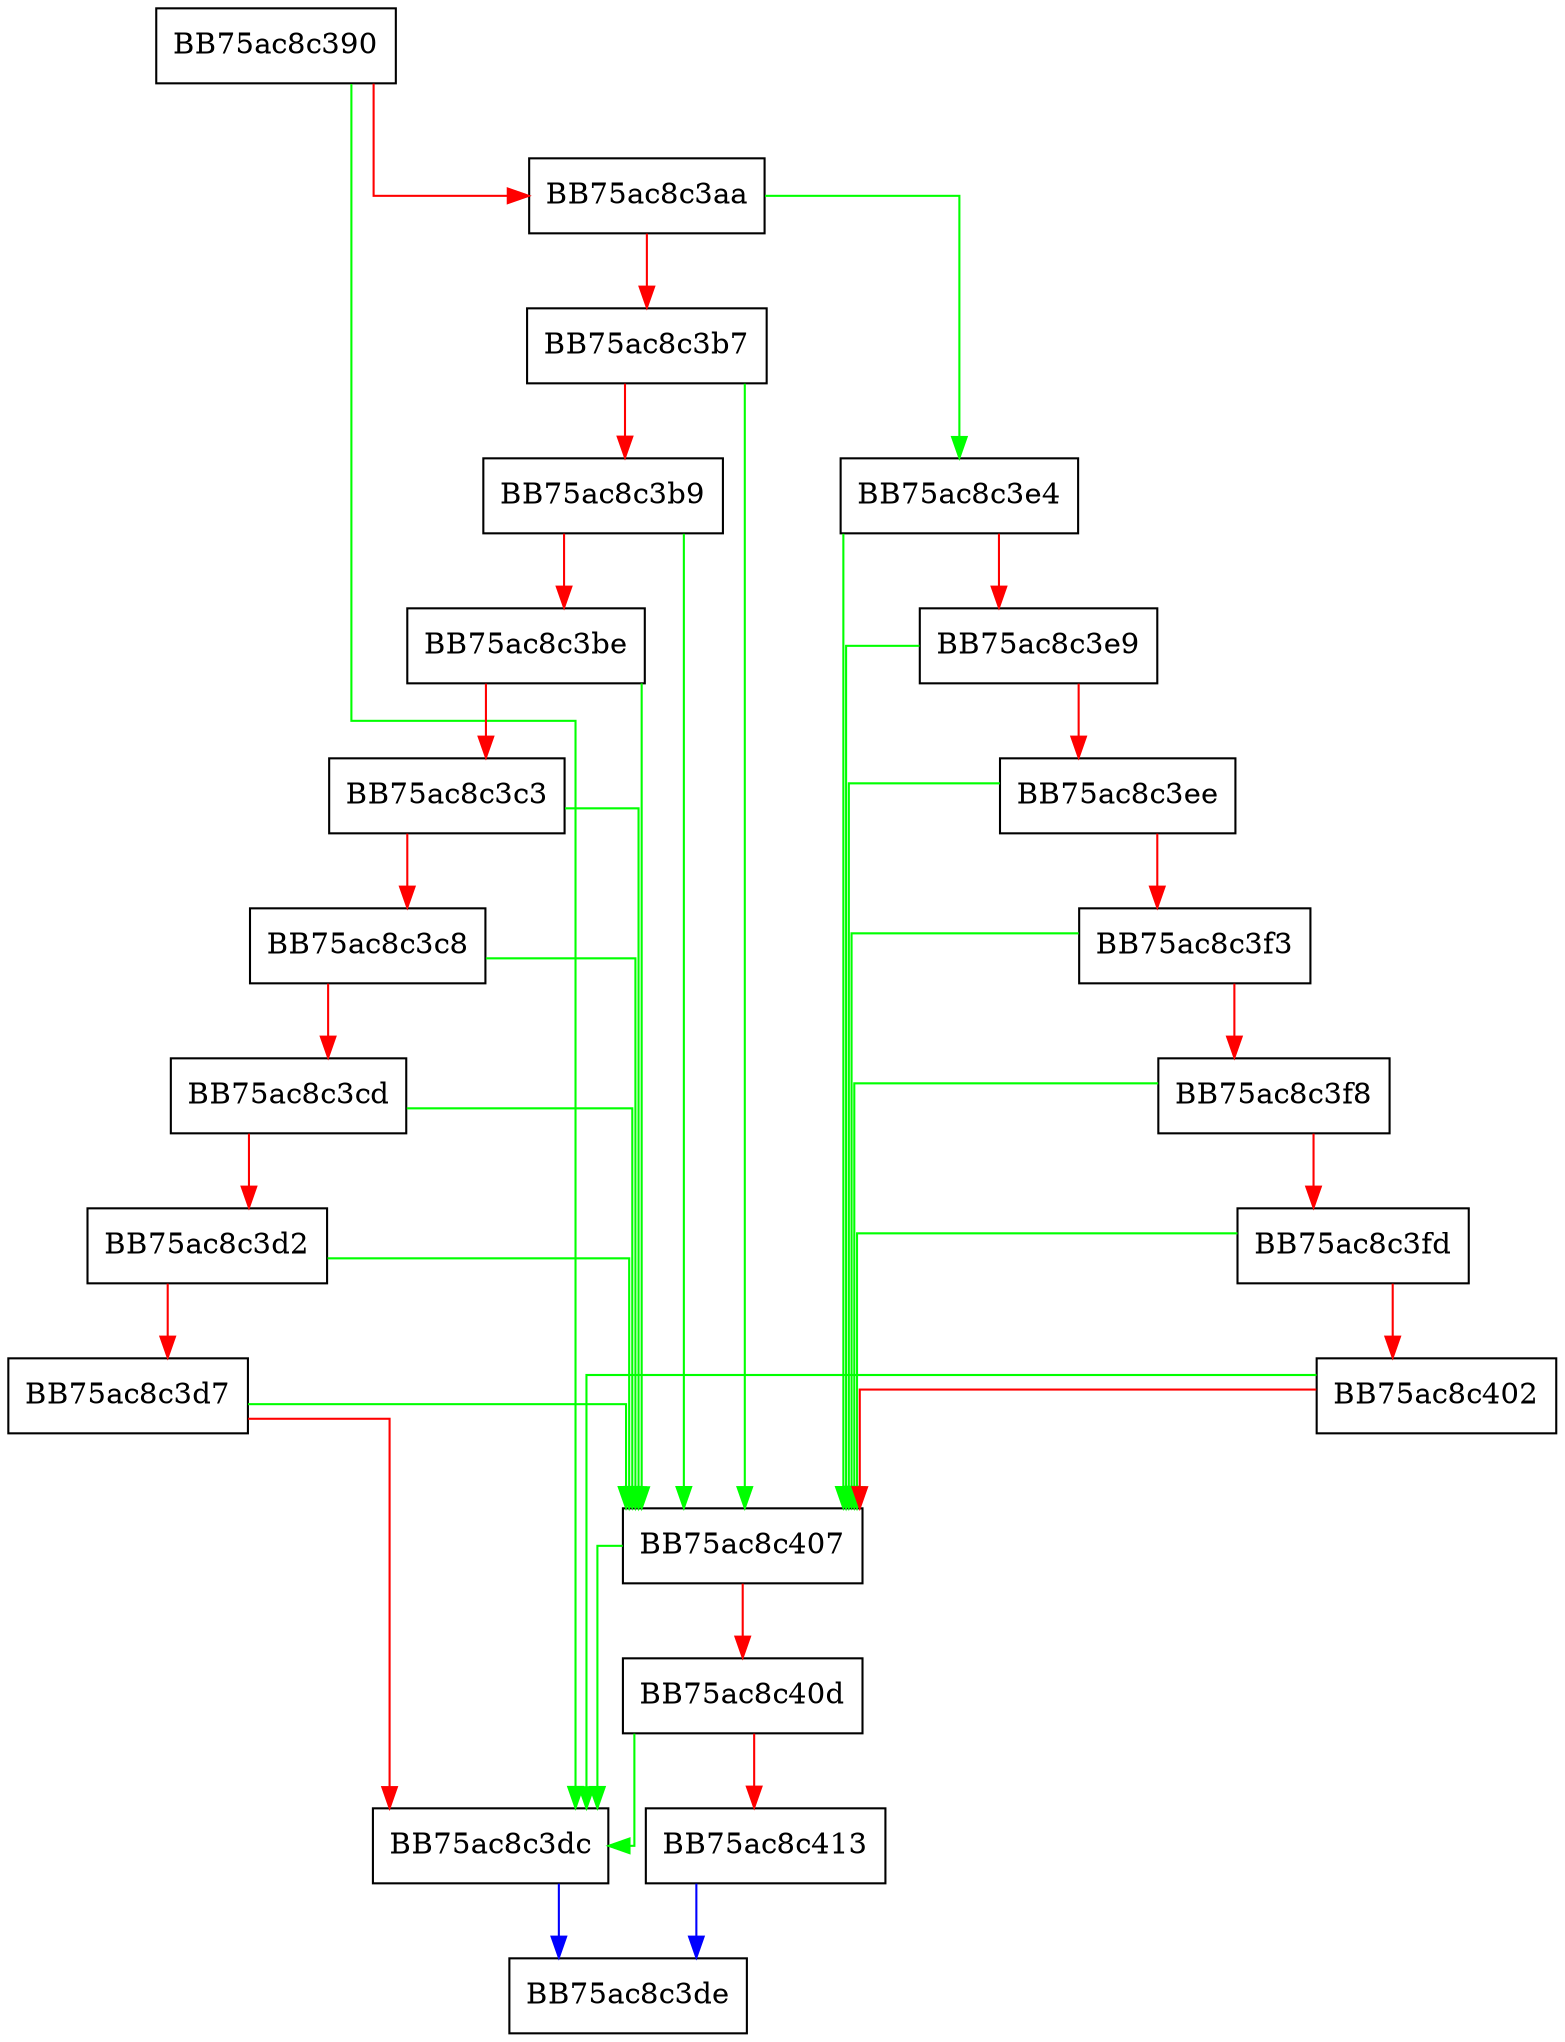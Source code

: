 digraph CanDeferToBtr {
  node [shape="box"];
  graph [splines=ortho];
  BB75ac8c390 -> BB75ac8c3dc [color="green"];
  BB75ac8c390 -> BB75ac8c3aa [color="red"];
  BB75ac8c3aa -> BB75ac8c3e4 [color="green"];
  BB75ac8c3aa -> BB75ac8c3b7 [color="red"];
  BB75ac8c3b7 -> BB75ac8c407 [color="green"];
  BB75ac8c3b7 -> BB75ac8c3b9 [color="red"];
  BB75ac8c3b9 -> BB75ac8c407 [color="green"];
  BB75ac8c3b9 -> BB75ac8c3be [color="red"];
  BB75ac8c3be -> BB75ac8c407 [color="green"];
  BB75ac8c3be -> BB75ac8c3c3 [color="red"];
  BB75ac8c3c3 -> BB75ac8c407 [color="green"];
  BB75ac8c3c3 -> BB75ac8c3c8 [color="red"];
  BB75ac8c3c8 -> BB75ac8c407 [color="green"];
  BB75ac8c3c8 -> BB75ac8c3cd [color="red"];
  BB75ac8c3cd -> BB75ac8c407 [color="green"];
  BB75ac8c3cd -> BB75ac8c3d2 [color="red"];
  BB75ac8c3d2 -> BB75ac8c407 [color="green"];
  BB75ac8c3d2 -> BB75ac8c3d7 [color="red"];
  BB75ac8c3d7 -> BB75ac8c407 [color="green"];
  BB75ac8c3d7 -> BB75ac8c3dc [color="red"];
  BB75ac8c3dc -> BB75ac8c3de [color="blue"];
  BB75ac8c3e4 -> BB75ac8c407 [color="green"];
  BB75ac8c3e4 -> BB75ac8c3e9 [color="red"];
  BB75ac8c3e9 -> BB75ac8c407 [color="green"];
  BB75ac8c3e9 -> BB75ac8c3ee [color="red"];
  BB75ac8c3ee -> BB75ac8c407 [color="green"];
  BB75ac8c3ee -> BB75ac8c3f3 [color="red"];
  BB75ac8c3f3 -> BB75ac8c407 [color="green"];
  BB75ac8c3f3 -> BB75ac8c3f8 [color="red"];
  BB75ac8c3f8 -> BB75ac8c407 [color="green"];
  BB75ac8c3f8 -> BB75ac8c3fd [color="red"];
  BB75ac8c3fd -> BB75ac8c407 [color="green"];
  BB75ac8c3fd -> BB75ac8c402 [color="red"];
  BB75ac8c402 -> BB75ac8c3dc [color="green"];
  BB75ac8c402 -> BB75ac8c407 [color="red"];
  BB75ac8c407 -> BB75ac8c3dc [color="green"];
  BB75ac8c407 -> BB75ac8c40d [color="red"];
  BB75ac8c40d -> BB75ac8c3dc [color="green"];
  BB75ac8c40d -> BB75ac8c413 [color="red"];
  BB75ac8c413 -> BB75ac8c3de [color="blue"];
}